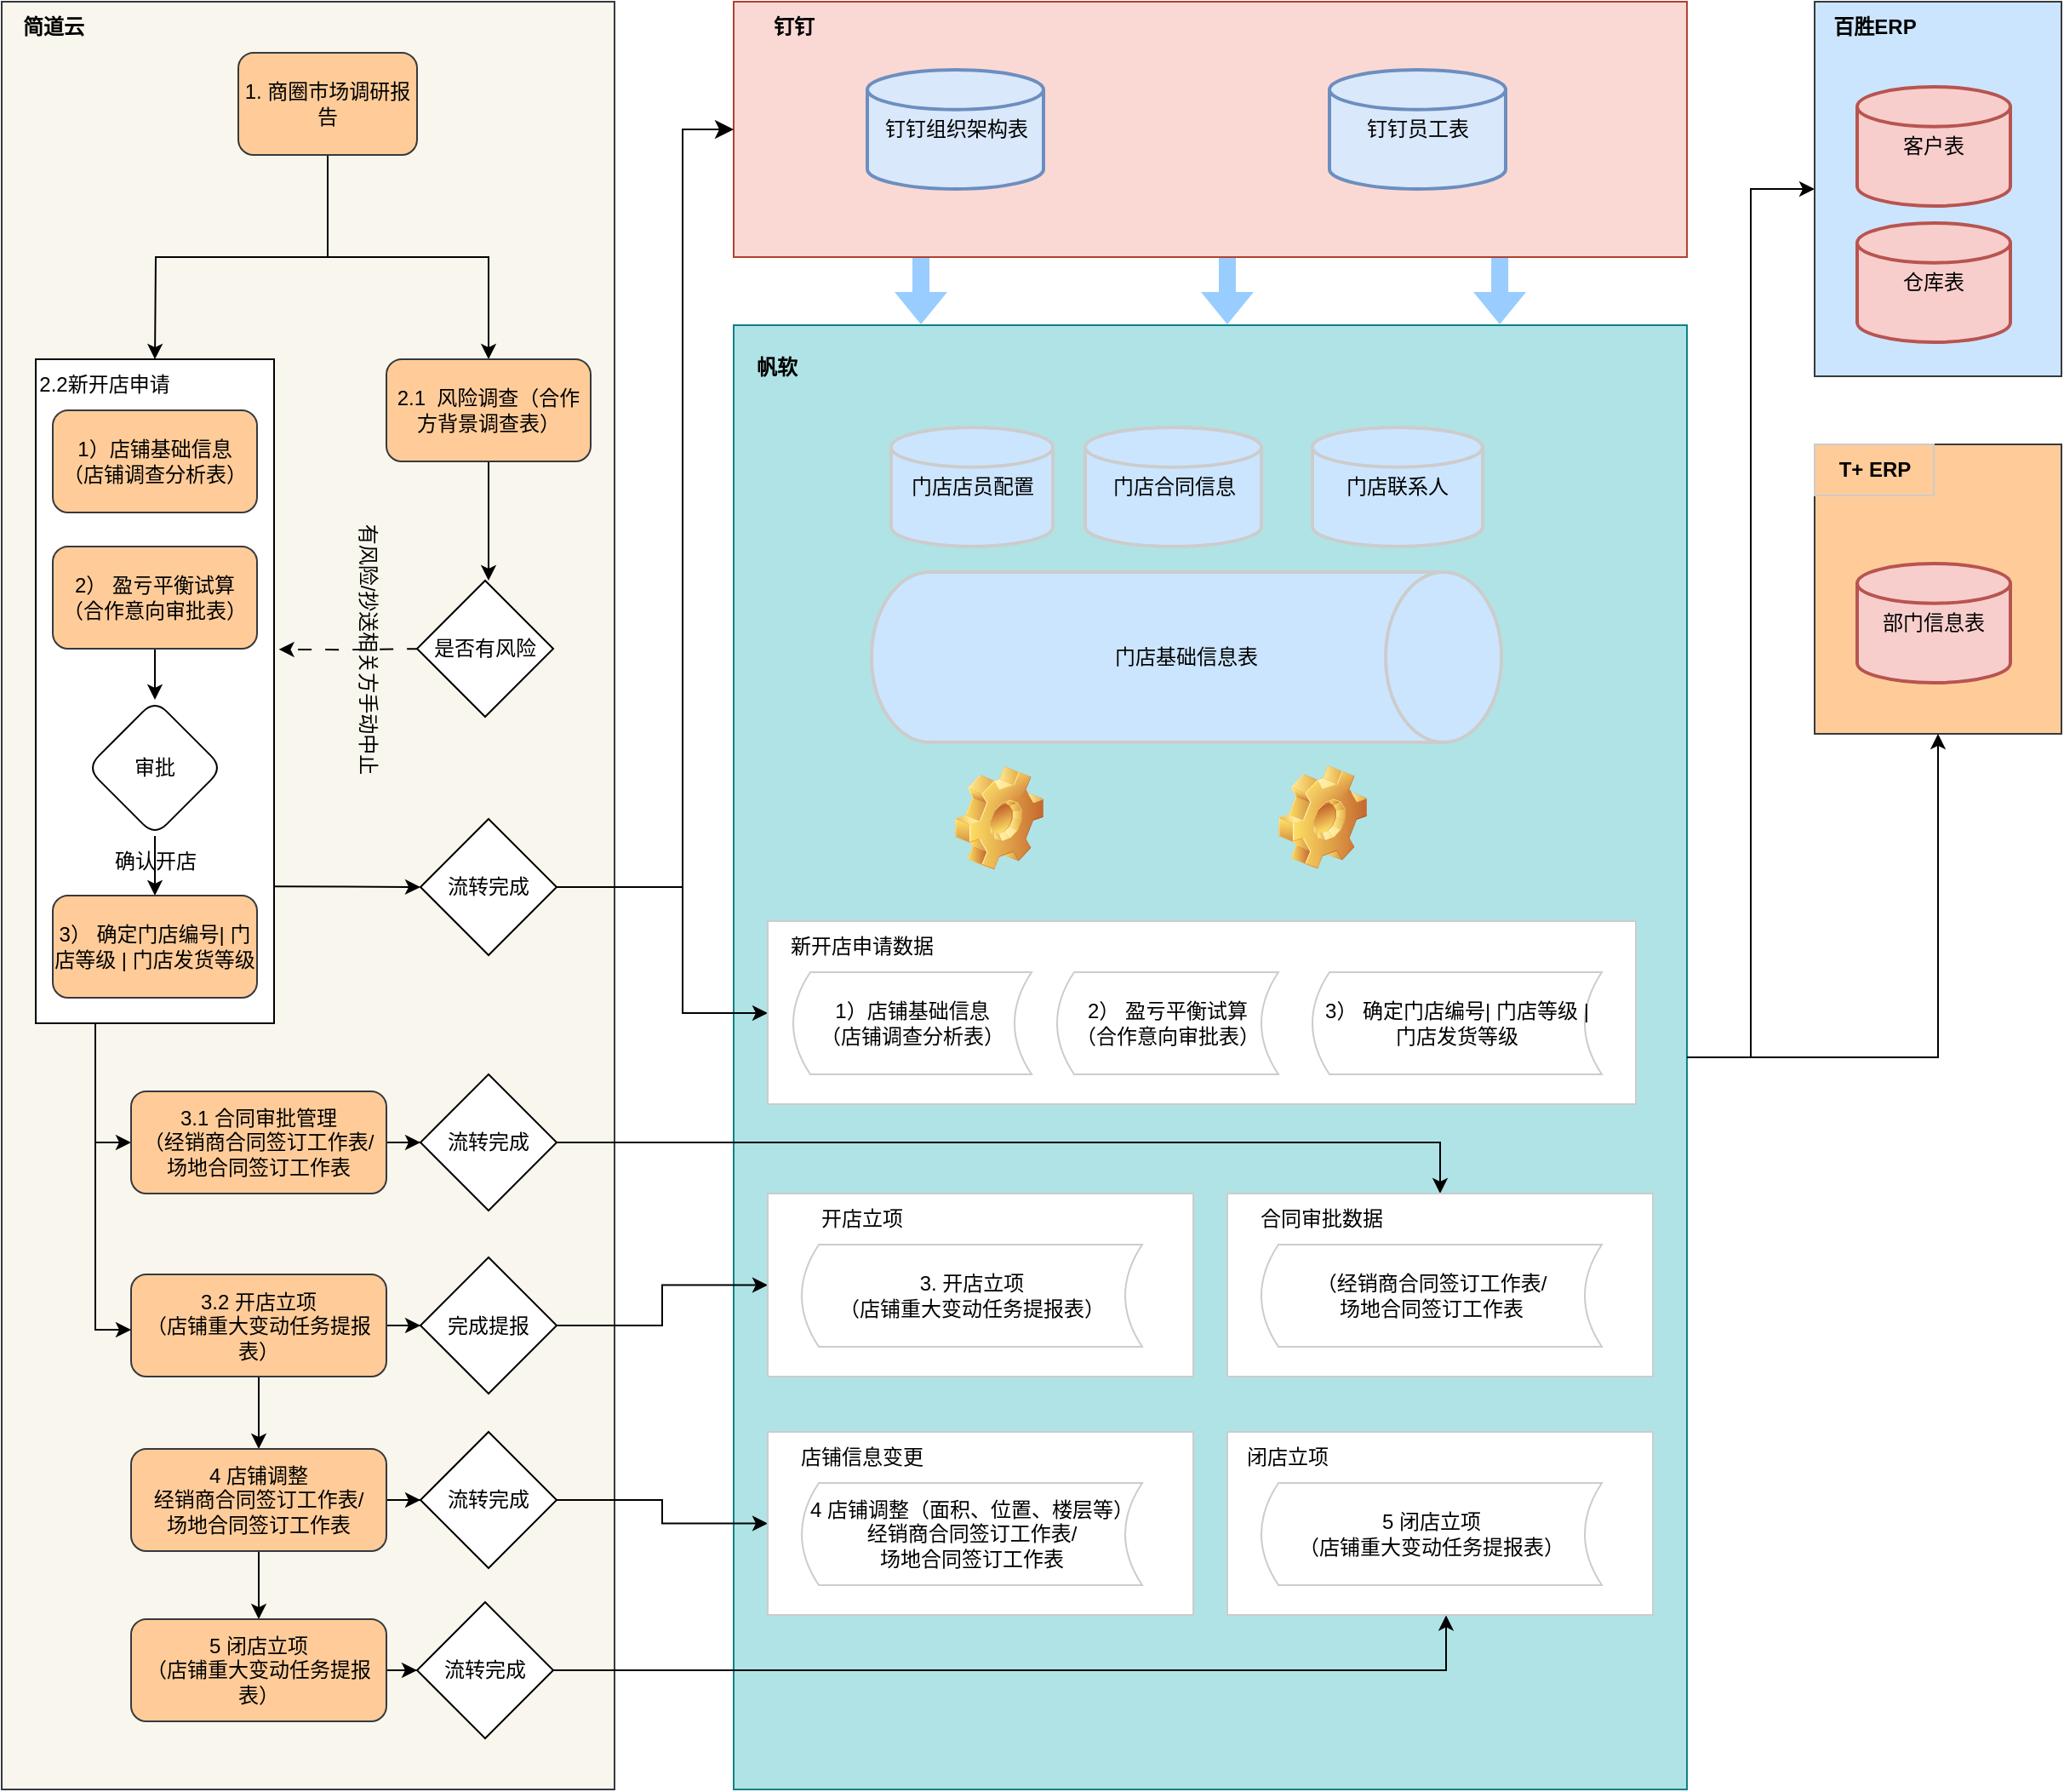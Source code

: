 <mxfile version="24.4.13" type="github">
  <diagram name="Page-1" id="SlPPZgfnaXLjOwniqgNr">
    <mxGraphModel dx="1660" dy="962" grid="1" gridSize="10" guides="1" tooltips="1" connect="1" arrows="1" fold="1" page="1" pageScale="1" pageWidth="827" pageHeight="1169" math="0" shadow="0">
      <root>
        <mxCell id="0" />
        <mxCell id="1" parent="0" />
        <mxCell id="0XKQ3m4j26IBJblmZRhE-9" value="" style="rounded=0;whiteSpace=wrap;html=1;fillColor=#f9f7ed;strokeColor=#36393d;" vertex="1" parent="1">
          <mxGeometry width="360" height="1050" as="geometry" />
        </mxCell>
        <mxCell id="0XKQ3m4j26IBJblmZRhE-10" value="简道云" style="text;html=1;align=center;verticalAlign=middle;resizable=0;points=[];autosize=1;strokeColor=none;fillColor=none;fontStyle=1" vertex="1" parent="1">
          <mxGeometry width="60" height="30" as="geometry" />
        </mxCell>
        <mxCell id="0XKQ3m4j26IBJblmZRhE-28" value="" style="edgeStyle=orthogonalEdgeStyle;rounded=0;orthogonalLoop=1;jettySize=auto;html=1;exitX=0.5;exitY=1;exitDx=0;exitDy=0;" edge="1" parent="1" source="0XKQ3m4j26IBJblmZRhE-12" target="0XKQ3m4j26IBJblmZRhE-14">
          <mxGeometry relative="1" as="geometry">
            <mxPoint x="285" y="90" as="targetPoint" />
          </mxGeometry>
        </mxCell>
        <mxCell id="0XKQ3m4j26IBJblmZRhE-29" value="" style="edgeStyle=orthogonalEdgeStyle;rounded=0;orthogonalLoop=1;jettySize=auto;html=1;exitX=0.5;exitY=1;exitDx=0;exitDy=0;" edge="1" parent="1" source="0XKQ3m4j26IBJblmZRhE-12">
          <mxGeometry relative="1" as="geometry">
            <mxPoint x="90" y="210" as="targetPoint" />
          </mxGeometry>
        </mxCell>
        <mxCell id="0XKQ3m4j26IBJblmZRhE-12" value="1. 商圈市场调研报告" style="rounded=1;whiteSpace=wrap;html=1;fillColor=#ffcc99;strokeColor=#36393d;" vertex="1" parent="1">
          <mxGeometry x="139" y="30" width="105" height="60" as="geometry" />
        </mxCell>
        <mxCell id="0XKQ3m4j26IBJblmZRhE-42" value="" style="edgeStyle=orthogonalEdgeStyle;rounded=0;orthogonalLoop=1;jettySize=auto;html=1;" edge="1" parent="1" source="0XKQ3m4j26IBJblmZRhE-14">
          <mxGeometry relative="1" as="geometry">
            <mxPoint x="286" y="340" as="targetPoint" />
          </mxGeometry>
        </mxCell>
        <mxCell id="0XKQ3m4j26IBJblmZRhE-14" value="2.1&amp;nbsp; 风险调查（合作方背景调查表）" style="rounded=1;whiteSpace=wrap;html=1;fillColor=#ffcc99;strokeColor=#36393d;" vertex="1" parent="1">
          <mxGeometry x="226" y="210" width="120" height="60" as="geometry" />
        </mxCell>
        <mxCell id="0XKQ3m4j26IBJblmZRhE-15" value="" style="edgeStyle=orthogonalEdgeStyle;rounded=0;orthogonalLoop=1;jettySize=auto;html=1;" edge="1" parent="1">
          <mxGeometry relative="1" as="geometry">
            <mxPoint x="90.0" y="270" as="sourcePoint" />
          </mxGeometry>
        </mxCell>
        <mxCell id="0XKQ3m4j26IBJblmZRhE-119" value="" style="edgeStyle=orthogonalEdgeStyle;rounded=0;orthogonalLoop=1;jettySize=auto;html=1;" edge="1" parent="1" source="0XKQ3m4j26IBJblmZRhE-20" target="0XKQ3m4j26IBJblmZRhE-22">
          <mxGeometry relative="1" as="geometry">
            <mxPoint x="1070.0" y="510" as="targetPoint" />
          </mxGeometry>
        </mxCell>
        <mxCell id="0XKQ3m4j26IBJblmZRhE-20" value="" style="rounded=0;whiteSpace=wrap;html=1;fillColor=#b0e3e6;strokeColor=#0e8088;" vertex="1" parent="1">
          <mxGeometry x="430" y="190" width="560" height="860" as="geometry" />
        </mxCell>
        <mxCell id="0XKQ3m4j26IBJblmZRhE-21" value="帆软" style="text;html=1;align=center;verticalAlign=middle;resizable=0;points=[];autosize=1;strokeColor=none;fillColor=none;fontStyle=1" vertex="1" parent="1">
          <mxGeometry x="430" y="200" width="50" height="30" as="geometry" />
        </mxCell>
        <mxCell id="0XKQ3m4j26IBJblmZRhE-22" value="" style="rounded=0;whiteSpace=wrap;html=1;fillColor=#cce5ff;strokeColor=#36393d;" vertex="1" parent="1">
          <mxGeometry x="1065" width="145" height="220" as="geometry" />
        </mxCell>
        <mxCell id="0XKQ3m4j26IBJblmZRhE-23" value="百胜ERP" style="text;html=1;align=center;verticalAlign=middle;resizable=0;points=[];autosize=1;strokeColor=none;fillColor=none;fontStyle=1" vertex="1" parent="1">
          <mxGeometry x="1065" width="70" height="30" as="geometry" />
        </mxCell>
        <mxCell id="0XKQ3m4j26IBJblmZRhE-24" value="" style="rounded=0;whiteSpace=wrap;html=1;strokeColor=#36393d;fillColor=#ffcc99;" vertex="1" parent="1">
          <mxGeometry x="1065" y="260" width="145" height="170" as="geometry" />
        </mxCell>
        <mxCell id="0XKQ3m4j26IBJblmZRhE-25" value="T+ ERP" style="text;html=1;align=center;verticalAlign=middle;resizable=0;points=[];autosize=1;strokeColor=#CCCCCC;fillColor=none;fontStyle=1" vertex="1" parent="1">
          <mxGeometry x="1065" y="260" width="70" height="30" as="geometry" />
        </mxCell>
        <mxCell id="0XKQ3m4j26IBJblmZRhE-48" value="" style="edgeStyle=orthogonalEdgeStyle;rounded=0;orthogonalLoop=1;jettySize=auto;html=1;entryX=0;entryY=0.5;entryDx=0;entryDy=0;exitX=0.25;exitY=1;exitDx=0;exitDy=0;" edge="1" parent="1" source="0XKQ3m4j26IBJblmZRhE-30" target="0XKQ3m4j26IBJblmZRhE-77">
          <mxGeometry relative="1" as="geometry">
            <mxPoint x="40" y="700" as="targetPoint" />
          </mxGeometry>
        </mxCell>
        <mxCell id="0XKQ3m4j26IBJblmZRhE-52" style="edgeStyle=orthogonalEdgeStyle;rounded=0;orthogonalLoop=1;jettySize=auto;html=1;exitX=1.002;exitY=0.794;exitDx=0;exitDy=0;entryX=0;entryY=0.5;entryDx=0;entryDy=0;exitPerimeter=0;" edge="1" parent="1" source="0XKQ3m4j26IBJblmZRhE-30">
          <mxGeometry relative="1" as="geometry">
            <mxPoint x="246" y="520" as="targetPoint" />
          </mxGeometry>
        </mxCell>
        <mxCell id="0XKQ3m4j26IBJblmZRhE-30" value="" style="html=1;whiteSpace=wrap;" vertex="1" parent="1">
          <mxGeometry x="20" y="210" width="140" height="390" as="geometry" />
        </mxCell>
        <mxCell id="0XKQ3m4j26IBJblmZRhE-31" value="1）店铺基础信息&lt;div&gt;（店铺调查分析表）&lt;/div&gt;" style="rounded=1;whiteSpace=wrap;html=1;fillColor=#ffcc99;strokeColor=#36393d;" vertex="1" parent="1">
          <mxGeometry x="30" y="240" width="120" height="60" as="geometry" />
        </mxCell>
        <mxCell id="0XKQ3m4j26IBJblmZRhE-37" value="" style="edgeStyle=orthogonalEdgeStyle;rounded=0;orthogonalLoop=1;jettySize=auto;html=1;" edge="1" parent="1" source="0XKQ3m4j26IBJblmZRhE-32" target="0XKQ3m4j26IBJblmZRhE-36">
          <mxGeometry relative="1" as="geometry" />
        </mxCell>
        <mxCell id="0XKQ3m4j26IBJblmZRhE-32" value="2） 盈亏平衡试算&lt;br&gt;（合作意向审批表）" style="rounded=1;whiteSpace=wrap;html=1;fillColor=#ffcc99;strokeColor=#36393d;" vertex="1" parent="1">
          <mxGeometry x="30" y="320" width="120" height="60" as="geometry" />
        </mxCell>
        <mxCell id="0XKQ3m4j26IBJblmZRhE-34" value="2.2新开店申请" style="text;html=1;align=center;verticalAlign=middle;resizable=0;points=[];autosize=1;strokeColor=none;fillColor=none;" vertex="1" parent="1">
          <mxGeometry x="10" y="210" width="100" height="30" as="geometry" />
        </mxCell>
        <mxCell id="0XKQ3m4j26IBJblmZRhE-39" value="" style="edgeStyle=orthogonalEdgeStyle;rounded=0;orthogonalLoop=1;jettySize=auto;html=1;" edge="1" parent="1" source="0XKQ3m4j26IBJblmZRhE-36" target="0XKQ3m4j26IBJblmZRhE-38">
          <mxGeometry relative="1" as="geometry" />
        </mxCell>
        <mxCell id="0XKQ3m4j26IBJblmZRhE-36" value="审批" style="rhombus;whiteSpace=wrap;html=1;rounded=1;" vertex="1" parent="1">
          <mxGeometry x="50" y="410" width="80" height="80" as="geometry" />
        </mxCell>
        <mxCell id="0XKQ3m4j26IBJblmZRhE-38" value="3） 确定门店编号| 门店等级 | 门店发货等级" style="rounded=1;whiteSpace=wrap;html=1;fillColor=#ffcc99;strokeColor=#36393d;" vertex="1" parent="1">
          <mxGeometry x="30" y="525" width="120" height="60" as="geometry" />
        </mxCell>
        <mxCell id="0XKQ3m4j26IBJblmZRhE-40" value="确认开店" style="text;html=1;align=center;verticalAlign=middle;resizable=0;points=[];autosize=1;strokeColor=none;fillColor=none;" vertex="1" parent="1">
          <mxGeometry x="55" y="490" width="70" height="30" as="geometry" />
        </mxCell>
        <mxCell id="0XKQ3m4j26IBJblmZRhE-44" value="" style="edgeStyle=orthogonalEdgeStyle;rounded=0;orthogonalLoop=1;jettySize=auto;html=1;entryX=1.02;entryY=0.437;entryDx=0;entryDy=0;entryPerimeter=0;dashed=1;dashPattern=8 8;" edge="1" parent="1" target="0XKQ3m4j26IBJblmZRhE-30">
          <mxGeometry relative="1" as="geometry">
            <mxPoint x="246.067" y="380.067" as="sourcePoint" />
            <mxPoint x="240" y="510" as="targetPoint" />
          </mxGeometry>
        </mxCell>
        <mxCell id="0XKQ3m4j26IBJblmZRhE-45" value="有风险/抄送相关方手动中止" style="text;html=1;align=center;verticalAlign=middle;resizable=0;points=[];autosize=1;strokeColor=none;fillColor=none;rotation=90;" vertex="1" parent="1">
          <mxGeometry x="130" y="365" width="170" height="30" as="geometry" />
        </mxCell>
        <mxCell id="0XKQ3m4j26IBJblmZRhE-50" value="" style="edgeStyle=orthogonalEdgeStyle;rounded=0;orthogonalLoop=1;jettySize=auto;html=1;exitX=1;exitY=0.5;exitDx=0;exitDy=0;" edge="1" parent="1" source="0XKQ3m4j26IBJblmZRhE-53" target="0XKQ3m4j26IBJblmZRhE-49">
          <mxGeometry relative="1" as="geometry">
            <mxPoint x="160" y="700" as="sourcePoint" />
          </mxGeometry>
        </mxCell>
        <mxCell id="0XKQ3m4j26IBJblmZRhE-113" value="" style="edgeStyle=orthogonalEdgeStyle;rounded=0;orthogonalLoop=1;jettySize=auto;html=1;" edge="1" parent="1" source="0XKQ3m4j26IBJblmZRhE-49" target="0XKQ3m4j26IBJblmZRhE-71">
          <mxGeometry relative="1" as="geometry" />
        </mxCell>
        <mxCell id="0XKQ3m4j26IBJblmZRhE-49" value="完成提报" style="rhombus;whiteSpace=wrap;html=1;rounded=0;" vertex="1" parent="1">
          <mxGeometry x="246" y="737.5" width="80" height="80" as="geometry" />
        </mxCell>
        <mxCell id="0XKQ3m4j26IBJblmZRhE-127" value="" style="edgeStyle=orthogonalEdgeStyle;rounded=0;orthogonalLoop=1;jettySize=auto;html=1;" edge="1" parent="1" source="0XKQ3m4j26IBJblmZRhE-53" target="0XKQ3m4j26IBJblmZRhE-121">
          <mxGeometry relative="1" as="geometry" />
        </mxCell>
        <mxCell id="0XKQ3m4j26IBJblmZRhE-53" value="3.2 开店立项&lt;div&gt;（店铺重大变动任务提报表）&lt;/div&gt;" style="rounded=1;whiteSpace=wrap;html=1;fillColor=#ffcc99;strokeColor=#36393d;" vertex="1" parent="1">
          <mxGeometry x="76" y="747.5" width="150" height="60" as="geometry" />
        </mxCell>
        <mxCell id="0XKQ3m4j26IBJblmZRhE-114" value="" style="edgeStyle=orthogonalEdgeStyle;rounded=0;orthogonalLoop=1;jettySize=auto;html=1;" edge="1" parent="1" source="0XKQ3m4j26IBJblmZRhE-54" target="0XKQ3m4j26IBJblmZRhE-66">
          <mxGeometry relative="1" as="geometry">
            <Array as="points">
              <mxPoint x="400" y="520" />
              <mxPoint x="400" y="594" />
            </Array>
          </mxGeometry>
        </mxCell>
        <mxCell id="0XKQ3m4j26IBJblmZRhE-54" value="流转完成" style="rhombus;whiteSpace=wrap;html=1;rounded=0;" vertex="1" parent="1">
          <mxGeometry x="246" y="480" width="80" height="80" as="geometry" />
        </mxCell>
        <mxCell id="0XKQ3m4j26IBJblmZRhE-56" value="是否有风险" style="rhombus;whiteSpace=wrap;html=1;rounded=0;" vertex="1" parent="1">
          <mxGeometry x="244" y="340" width="80" height="80" as="geometry" />
        </mxCell>
        <mxCell id="0XKQ3m4j26IBJblmZRhE-66" value="" style="html=1;whiteSpace=wrap;strokeColor=#CCCCCC;" vertex="1" parent="1">
          <mxGeometry x="450" y="540" width="510" height="107.5" as="geometry" />
        </mxCell>
        <mxCell id="0XKQ3m4j26IBJblmZRhE-67" value="新开店申请数据" style="text;html=1;align=center;verticalAlign=middle;resizable=0;points=[];autosize=1;strokeColor=none;fillColor=none;" vertex="1" parent="1">
          <mxGeometry x="450" y="540" width="110" height="30" as="geometry" />
        </mxCell>
        <mxCell id="0XKQ3m4j26IBJblmZRhE-68" value="1）店铺基础信息&lt;div&gt;（店铺调查分析表）&lt;/div&gt;" style="shape=dataStorage;whiteSpace=wrap;html=1;fixedSize=1;size=10;strokeColor=#CCCCCC;" vertex="1" parent="1">
          <mxGeometry x="465" y="570" width="140" height="60" as="geometry" />
        </mxCell>
        <mxCell id="0XKQ3m4j26IBJblmZRhE-69" value="2） 盈亏平衡试算&lt;br&gt;（合作意向审批表）" style="shape=dataStorage;whiteSpace=wrap;html=1;fixedSize=1;size=10;strokeColor=#CCCCCC;" vertex="1" parent="1">
          <mxGeometry x="620" y="570" width="130" height="60" as="geometry" />
        </mxCell>
        <mxCell id="0XKQ3m4j26IBJblmZRhE-70" value="3） 确定门店编号| 门店等级 | 门店发货等级" style="shape=dataStorage;whiteSpace=wrap;html=1;fixedSize=1;size=10;strokeColor=#CCCCCC;" vertex="1" parent="1">
          <mxGeometry x="770" y="570" width="170" height="60" as="geometry" />
        </mxCell>
        <mxCell id="0XKQ3m4j26IBJblmZRhE-71" value="" style="html=1;whiteSpace=wrap;strokeColor=#CCCCCC;" vertex="1" parent="1">
          <mxGeometry x="450" y="700" width="250" height="107.5" as="geometry" />
        </mxCell>
        <mxCell id="0XKQ3m4j26IBJblmZRhE-72" value="开店立项" style="text;html=1;align=center;verticalAlign=middle;resizable=0;points=[];autosize=1;strokeColor=none;fillColor=none;" vertex="1" parent="1">
          <mxGeometry x="470" y="700" width="70" height="30" as="geometry" />
        </mxCell>
        <mxCell id="0XKQ3m4j26IBJblmZRhE-73" value="3. 开店立项&lt;div&gt;（店铺重大变动任务提报表）&lt;/div&gt;" style="shape=dataStorage;whiteSpace=wrap;html=1;fixedSize=1;size=10;strokeColor=#CCCCCC;" vertex="1" parent="1">
          <mxGeometry x="470" y="730" width="200" height="60" as="geometry" />
        </mxCell>
        <mxCell id="0XKQ3m4j26IBJblmZRhE-74" value="" style="shape=image;html=1;verticalLabelPosition=bottom;verticalAlign=top;imageAspect=1;aspect=fixed;image=img/clipart/Gear_128x128.png;strokeColor=#CCCCCC;" vertex="1" parent="1">
          <mxGeometry x="560" y="449" width="52" height="61" as="geometry" />
        </mxCell>
        <mxCell id="0XKQ3m4j26IBJblmZRhE-75" value="" style="shape=image;html=1;verticalLabelPosition=bottom;verticalAlign=top;imageAspect=1;aspect=fixed;image=img/clipart/Gear_128x128.png;strokeColor=#CCCCCC;" vertex="1" parent="1">
          <mxGeometry x="750" y="448.5" width="52" height="61" as="geometry" />
        </mxCell>
        <mxCell id="0XKQ3m4j26IBJblmZRhE-82" value="" style="edgeStyle=orthogonalEdgeStyle;rounded=0;orthogonalLoop=1;jettySize=auto;html=1;" edge="1" parent="1" source="0XKQ3m4j26IBJblmZRhE-77" target="0XKQ3m4j26IBJblmZRhE-79">
          <mxGeometry relative="1" as="geometry" />
        </mxCell>
        <mxCell id="0XKQ3m4j26IBJblmZRhE-77" value="3.1 合同审批管理&lt;br&gt;&lt;div&gt;（经销商合同签订工作表/&lt;/div&gt;&lt;div&gt;场地合同签订工作表&lt;/div&gt;" style="rounded=1;whiteSpace=wrap;html=1;fillColor=#ffcc99;strokeColor=#36393d;" vertex="1" parent="1">
          <mxGeometry x="76" y="640" width="150" height="60" as="geometry" />
        </mxCell>
        <mxCell id="0XKQ3m4j26IBJblmZRhE-112" value="" style="edgeStyle=orthogonalEdgeStyle;rounded=0;orthogonalLoop=1;jettySize=auto;html=1;entryX=0.5;entryY=0;entryDx=0;entryDy=0;" edge="1" parent="1" source="0XKQ3m4j26IBJblmZRhE-79" target="0XKQ3m4j26IBJblmZRhE-86">
          <mxGeometry relative="1" as="geometry" />
        </mxCell>
        <mxCell id="0XKQ3m4j26IBJblmZRhE-79" value="流转完成" style="rhombus;whiteSpace=wrap;html=1;rounded=0;" vertex="1" parent="1">
          <mxGeometry x="246" y="630" width="80" height="80" as="geometry" />
        </mxCell>
        <mxCell id="0XKQ3m4j26IBJblmZRhE-80" value="" style="edgeStyle=orthogonalEdgeStyle;rounded=0;orthogonalLoop=1;jettySize=auto;html=1;exitX=0.25;exitY=1;exitDx=0;exitDy=0;" edge="1" parent="1" source="0XKQ3m4j26IBJblmZRhE-30" target="0XKQ3m4j26IBJblmZRhE-53">
          <mxGeometry relative="1" as="geometry">
            <mxPoint x="100" y="610" as="sourcePoint" />
            <mxPoint x="130" y="680" as="targetPoint" />
            <Array as="points">
              <mxPoint x="55" y="780" />
            </Array>
          </mxGeometry>
        </mxCell>
        <mxCell id="0XKQ3m4j26IBJblmZRhE-86" value="" style="html=1;whiteSpace=wrap;strokeColor=#CCCCCC;" vertex="1" parent="1">
          <mxGeometry x="720" y="700" width="250" height="107.5" as="geometry" />
        </mxCell>
        <mxCell id="0XKQ3m4j26IBJblmZRhE-87" value="合同审批数据" style="text;html=1;align=center;verticalAlign=middle;resizable=0;points=[];autosize=1;strokeColor=none;fillColor=none;" vertex="1" parent="1">
          <mxGeometry x="725" y="700" width="100" height="30" as="geometry" />
        </mxCell>
        <mxCell id="0XKQ3m4j26IBJblmZRhE-88" value="&lt;div&gt;（经销商合同签订工作表/&lt;/div&gt;&lt;div&gt;场地合同签订工作表&lt;/div&gt;" style="shape=dataStorage;whiteSpace=wrap;html=1;fixedSize=1;size=10;strokeColor=#CCCCCC;" vertex="1" parent="1">
          <mxGeometry x="740" y="730" width="200" height="60" as="geometry" />
        </mxCell>
        <mxCell id="0XKQ3m4j26IBJblmZRhE-89" value="门店合同信息" style="strokeWidth=2;html=1;shape=mxgraph.flowchart.database;whiteSpace=wrap;fillColor=#cce5ff;strokeColor=#CCCCCC;" vertex="1" parent="1">
          <mxGeometry x="636.5" y="250" width="103.5" height="70" as="geometry" />
        </mxCell>
        <mxCell id="0XKQ3m4j26IBJblmZRhE-90" value="门店店员配置" style="strokeWidth=2;html=1;shape=mxgraph.flowchart.database;whiteSpace=wrap;fillColor=#cce5ff;strokeColor=#CCCCCC;" vertex="1" parent="1">
          <mxGeometry x="522.5" y="250" width="95" height="70" as="geometry" />
        </mxCell>
        <mxCell id="0XKQ3m4j26IBJblmZRhE-92" value="门店基础信息表" style="strokeWidth=2;html=1;shape=mxgraph.flowchart.direct_data;whiteSpace=wrap;fillColor=#cce5ff;strokeColor=#CCCCCC;" vertex="1" parent="1">
          <mxGeometry x="511" y="335" width="370" height="100" as="geometry" />
        </mxCell>
        <mxCell id="0XKQ3m4j26IBJblmZRhE-93" value="门店联系人" style="strokeWidth=2;html=1;shape=mxgraph.flowchart.database;whiteSpace=wrap;fillColor=#cce5ff;strokeColor=#CCCCCC;" vertex="1" parent="1">
          <mxGeometry x="770" y="250" width="100" height="70" as="geometry" />
        </mxCell>
        <mxCell id="0XKQ3m4j26IBJblmZRhE-96" value="" style="rounded=0;whiteSpace=wrap;html=1;fillColor=#fad9d5;strokeColor=#ae4132;" vertex="1" parent="1">
          <mxGeometry x="430" width="560" height="150" as="geometry" />
        </mxCell>
        <mxCell id="0XKQ3m4j26IBJblmZRhE-97" value="钉钉" style="text;html=1;align=center;verticalAlign=middle;resizable=0;points=[];autosize=1;strokeColor=none;fillColor=none;fontStyle=1" vertex="1" parent="1">
          <mxGeometry x="440" width="50" height="30" as="geometry" />
        </mxCell>
        <mxCell id="0XKQ3m4j26IBJblmZRhE-100" value="钉钉组织架构表" style="strokeWidth=2;html=1;shape=mxgraph.flowchart.database;whiteSpace=wrap;fillColor=#dae8fc;strokeColor=#6c8ebf;" vertex="1" parent="1">
          <mxGeometry x="508.5" y="40" width="103.5" height="70" as="geometry" />
        </mxCell>
        <mxCell id="0XKQ3m4j26IBJblmZRhE-102" value="钉钉员工表" style="strokeWidth=2;html=1;shape=mxgraph.flowchart.database;whiteSpace=wrap;fillColor=#dae8fc;strokeColor=#6c8ebf;" vertex="1" parent="1">
          <mxGeometry x="780" y="40" width="103.5" height="70" as="geometry" />
        </mxCell>
        <mxCell id="0XKQ3m4j26IBJblmZRhE-103" value="" style="edgeStyle=elbowEdgeStyle;elbow=horizontal;endArrow=classic;html=1;curved=0;rounded=0;endSize=8;startSize=8;exitX=1;exitY=0.5;exitDx=0;exitDy=0;" edge="1" parent="1" source="0XKQ3m4j26IBJblmZRhE-54" target="0XKQ3m4j26IBJblmZRhE-96">
          <mxGeometry width="50" height="50" relative="1" as="geometry">
            <mxPoint x="330" y="520" as="sourcePoint" />
            <mxPoint x="370" y="470" as="targetPoint" />
            <Array as="points">
              <mxPoint x="400" y="300" />
            </Array>
          </mxGeometry>
        </mxCell>
        <mxCell id="0XKQ3m4j26IBJblmZRhE-105" value="部门信息表" style="strokeWidth=2;html=1;shape=mxgraph.flowchart.database;whiteSpace=wrap;strokeColor=#b85450;fillColor=#f8cecc;" vertex="1" parent="1">
          <mxGeometry x="1090" y="330" width="90" height="70" as="geometry" />
        </mxCell>
        <mxCell id="0XKQ3m4j26IBJblmZRhE-106" value="客户表" style="strokeWidth=2;html=1;shape=mxgraph.flowchart.database;whiteSpace=wrap;strokeColor=#b85450;fillColor=#f8cecc;" vertex="1" parent="1">
          <mxGeometry x="1090" y="50" width="90" height="70" as="geometry" />
        </mxCell>
        <mxCell id="0XKQ3m4j26IBJblmZRhE-107" value="仓库表" style="strokeWidth=2;html=1;shape=mxgraph.flowchart.database;whiteSpace=wrap;strokeColor=#b85450;fillColor=#f8cecc;" vertex="1" parent="1">
          <mxGeometry x="1090" y="130" width="90" height="70" as="geometry" />
        </mxCell>
        <mxCell id="0XKQ3m4j26IBJblmZRhE-109" value="" style="shape=flexArrow;endArrow=classic;html=1;rounded=0;fillColor=#99CCFF;fillStyle=solid;strokeColor=none;" edge="1" parent="1">
          <mxGeometry width="50" height="50" relative="1" as="geometry">
            <mxPoint x="540" y="150" as="sourcePoint" />
            <mxPoint x="540" y="190" as="targetPoint" />
          </mxGeometry>
        </mxCell>
        <mxCell id="0XKQ3m4j26IBJblmZRhE-110" value="" style="shape=flexArrow;endArrow=classic;html=1;rounded=0;fillColor=#99CCFF;fillStyle=solid;strokeColor=none;" edge="1" parent="1">
          <mxGeometry width="50" height="50" relative="1" as="geometry">
            <mxPoint x="720" y="150" as="sourcePoint" />
            <mxPoint x="720" y="190" as="targetPoint" />
          </mxGeometry>
        </mxCell>
        <mxCell id="0XKQ3m4j26IBJblmZRhE-111" value="" style="shape=flexArrow;endArrow=classic;html=1;rounded=0;fillColor=#99CCFF;fillStyle=solid;strokeColor=none;" edge="1" parent="1">
          <mxGeometry width="50" height="50" relative="1" as="geometry">
            <mxPoint x="880.05" y="150" as="sourcePoint" />
            <mxPoint x="880.05" y="190" as="targetPoint" />
          </mxGeometry>
        </mxCell>
        <mxCell id="0XKQ3m4j26IBJblmZRhE-120" value="" style="edgeStyle=orthogonalEdgeStyle;rounded=0;orthogonalLoop=1;jettySize=auto;html=1;exitX=1;exitY=0.5;exitDx=0;exitDy=0;entryX=0.5;entryY=1;entryDx=0;entryDy=0;" edge="1" parent="1" source="0XKQ3m4j26IBJblmZRhE-20" target="0XKQ3m4j26IBJblmZRhE-24">
          <mxGeometry relative="1" as="geometry">
            <mxPoint x="1000" y="520" as="sourcePoint" />
            <mxPoint x="1075" y="120" as="targetPoint" />
          </mxGeometry>
        </mxCell>
        <mxCell id="0XKQ3m4j26IBJblmZRhE-124" value="" style="edgeStyle=orthogonalEdgeStyle;rounded=0;orthogonalLoop=1;jettySize=auto;html=1;" edge="1" parent="1" source="0XKQ3m4j26IBJblmZRhE-121" target="0XKQ3m4j26IBJblmZRhE-123">
          <mxGeometry relative="1" as="geometry" />
        </mxCell>
        <mxCell id="0XKQ3m4j26IBJblmZRhE-128" value="" style="edgeStyle=orthogonalEdgeStyle;rounded=0;orthogonalLoop=1;jettySize=auto;html=1;" edge="1" parent="1" source="0XKQ3m4j26IBJblmZRhE-121" target="0XKQ3m4j26IBJblmZRhE-122">
          <mxGeometry relative="1" as="geometry" />
        </mxCell>
        <mxCell id="0XKQ3m4j26IBJblmZRhE-121" value="4 店铺调整&lt;div&gt;&lt;div&gt;经销商合同签订工作表/&lt;/div&gt;&lt;div&gt;场地合同签订工作表&lt;/div&gt;&lt;/div&gt;" style="rounded=1;whiteSpace=wrap;html=1;fillColor=#ffcc99;strokeColor=#36393d;" vertex="1" parent="1">
          <mxGeometry x="76" y="850" width="150" height="60" as="geometry" />
        </mxCell>
        <mxCell id="0XKQ3m4j26IBJblmZRhE-126" value="" style="edgeStyle=orthogonalEdgeStyle;rounded=0;orthogonalLoop=1;jettySize=auto;html=1;" edge="1" parent="1" source="0XKQ3m4j26IBJblmZRhE-122" target="0XKQ3m4j26IBJblmZRhE-125">
          <mxGeometry relative="1" as="geometry" />
        </mxCell>
        <mxCell id="0XKQ3m4j26IBJblmZRhE-122" value="5 闭店立项&lt;div&gt;（店铺重大变动任务提报表）&lt;br&gt;&lt;/div&gt;" style="rounded=1;whiteSpace=wrap;html=1;fillColor=#ffcc99;strokeColor=#36393d;" vertex="1" parent="1">
          <mxGeometry x="76" y="950" width="150" height="60" as="geometry" />
        </mxCell>
        <mxCell id="0XKQ3m4j26IBJblmZRhE-138" value="" style="edgeStyle=orthogonalEdgeStyle;rounded=0;orthogonalLoop=1;jettySize=auto;html=1;entryX=0;entryY=0.5;entryDx=0;entryDy=0;" edge="1" parent="1" source="0XKQ3m4j26IBJblmZRhE-123" target="0XKQ3m4j26IBJblmZRhE-129">
          <mxGeometry relative="1" as="geometry" />
        </mxCell>
        <mxCell id="0XKQ3m4j26IBJblmZRhE-123" value="流转完成" style="rhombus;whiteSpace=wrap;html=1;rounded=0;" vertex="1" parent="1">
          <mxGeometry x="246" y="840" width="80" height="80" as="geometry" />
        </mxCell>
        <mxCell id="0XKQ3m4j26IBJblmZRhE-137" value="" style="edgeStyle=orthogonalEdgeStyle;rounded=0;orthogonalLoop=1;jettySize=auto;html=1;entryX=0.514;entryY=1.002;entryDx=0;entryDy=0;entryPerimeter=0;" edge="1" parent="1" source="0XKQ3m4j26IBJblmZRhE-125" target="0XKQ3m4j26IBJblmZRhE-132">
          <mxGeometry relative="1" as="geometry" />
        </mxCell>
        <mxCell id="0XKQ3m4j26IBJblmZRhE-125" value="流转完成" style="rhombus;whiteSpace=wrap;html=1;rounded=0;" vertex="1" parent="1">
          <mxGeometry x="244" y="940" width="80" height="80" as="geometry" />
        </mxCell>
        <mxCell id="0XKQ3m4j26IBJblmZRhE-129" value="" style="html=1;whiteSpace=wrap;strokeColor=#CCCCCC;" vertex="1" parent="1">
          <mxGeometry x="450" y="840" width="250" height="107.5" as="geometry" />
        </mxCell>
        <mxCell id="0XKQ3m4j26IBJblmZRhE-130" value="店铺信息变更" style="text;html=1;align=center;verticalAlign=middle;resizable=0;points=[];autosize=1;strokeColor=none;fillColor=none;" vertex="1" parent="1">
          <mxGeometry x="455" y="840" width="100" height="30" as="geometry" />
        </mxCell>
        <mxCell id="0XKQ3m4j26IBJblmZRhE-131" value="4 店铺调整（面积、位置、楼层等）&lt;div&gt;&lt;div&gt;经销商合同签订工作表/&lt;/div&gt;&lt;div&gt;场地合同签订工作表&lt;/div&gt;&lt;/div&gt;" style="shape=dataStorage;whiteSpace=wrap;html=1;fixedSize=1;size=10;strokeColor=#CCCCCC;" vertex="1" parent="1">
          <mxGeometry x="470" y="870" width="200" height="60" as="geometry" />
        </mxCell>
        <mxCell id="0XKQ3m4j26IBJblmZRhE-132" value="" style="html=1;whiteSpace=wrap;strokeColor=#CCCCCC;" vertex="1" parent="1">
          <mxGeometry x="720" y="840" width="250" height="107.5" as="geometry" />
        </mxCell>
        <mxCell id="0XKQ3m4j26IBJblmZRhE-134" value="5 闭店立项&lt;div&gt;（店铺重大变动任务提报表）&lt;br&gt;&lt;/div&gt;" style="shape=dataStorage;whiteSpace=wrap;html=1;fixedSize=1;size=10;strokeColor=#CCCCCC;" vertex="1" parent="1">
          <mxGeometry x="740" y="870" width="200" height="60" as="geometry" />
        </mxCell>
        <mxCell id="0XKQ3m4j26IBJblmZRhE-136" value="闭店立项" style="text;html=1;align=center;verticalAlign=middle;resizable=0;points=[];autosize=1;strokeColor=none;fillColor=none;" vertex="1" parent="1">
          <mxGeometry x="720" y="840" width="70" height="30" as="geometry" />
        </mxCell>
      </root>
    </mxGraphModel>
  </diagram>
</mxfile>
